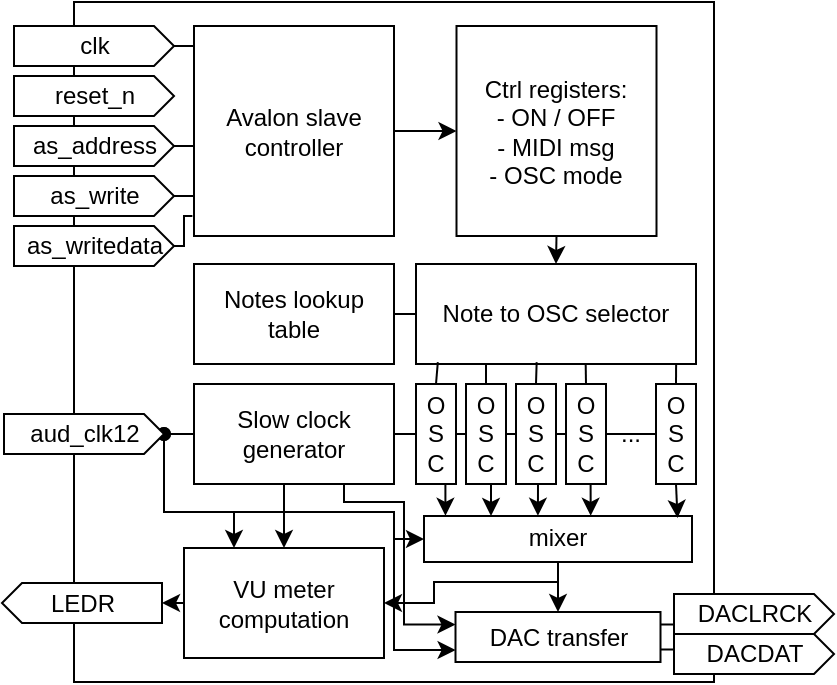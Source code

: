 <mxfile version="13.3.0" type="google"><diagram id="S4_r-z4pu5FHpH1CzTpH" name="Page-1"><mxGraphModel dx="677" dy="382" grid="1" gridSize="5" guides="1" tooltips="1" connect="1" arrows="1" fold="1" page="1" pageScale="1" pageWidth="850" pageHeight="1100" math="0" shadow="0"><root><mxCell id="0"/><mxCell id="1" parent="0"/><mxCell id="Ak-jrNRWJQuVNMAaTTrP-1" value="" style="rounded=0;whiteSpace=wrap;html=1;" parent="1" vertex="1"><mxGeometry x="240" y="40" width="320" height="340" as="geometry"/></mxCell><mxCell id="2pAWBS1MliDjvVS8s-YY-2" style="edgeStyle=orthogonalEdgeStyle;rounded=0;orthogonalLoop=1;jettySize=auto;html=1;exitX=1;exitY=0.5;exitDx=0;exitDy=0;exitPerimeter=0;entryX=1;entryY=0.5;entryDx=0;entryDy=0;endArrow=none;endFill=0;" edge="1" parent="1" source="Ak-jrNRWJQuVNMAaTTrP-32" target="Ak-jrNRWJQuVNMAaTTrP-11"><mxGeometry relative="1" as="geometry"><Array as="points"><mxPoint x="505" y="256"/><mxPoint x="505" y="256"/></Array></mxGeometry></mxCell><mxCell id="Ak-jrNRWJQuVNMAaTTrP-5" value="" style="edgeStyle=orthogonalEdgeStyle;rounded=0;orthogonalLoop=1;jettySize=auto;html=1;startArrow=classic;startFill=1;endArrow=none;endFill=0;" parent="1" source="Ak-jrNRWJQuVNMAaTTrP-2" target="Ak-jrNRWJQuVNMAaTTrP-4" edge="1"><mxGeometry relative="1" as="geometry"/></mxCell><mxCell id="Ak-jrNRWJQuVNMAaTTrP-51" style="edgeStyle=orthogonalEdgeStyle;rounded=0;orthogonalLoop=1;jettySize=auto;html=1;exitX=0.5;exitY=1;exitDx=0;exitDy=0;entryX=0.5;entryY=0;entryDx=0;entryDy=0;startArrow=none;startFill=0;endArrow=classic;endFill=1;" parent="1" source="Ak-jrNRWJQuVNMAaTTrP-2" target="Ak-jrNRWJQuVNMAaTTrP-15" edge="1"><mxGeometry relative="1" as="geometry"/></mxCell><mxCell id="Ak-jrNRWJQuVNMAaTTrP-2" value="Ctrl registers:&lt;br&gt;- ON / OFF&lt;br&gt;- MIDI msg&lt;br&gt;- OSC mode" style="rounded=0;whiteSpace=wrap;html=1;" parent="1" vertex="1"><mxGeometry x="431.25" y="52" width="100" height="105" as="geometry"/></mxCell><mxCell id="Ak-jrNRWJQuVNMAaTTrP-4" value="Avalon slave&lt;br&gt;controller" style="rounded=0;whiteSpace=wrap;html=1;" parent="1" vertex="1"><mxGeometry x="300" y="52" width="100" height="105" as="geometry"/></mxCell><mxCell id="Ak-jrNRWJQuVNMAaTTrP-7" value="Notes lookup&lt;br&gt;table" style="rounded=0;whiteSpace=wrap;html=1;" parent="1" vertex="1"><mxGeometry x="300" y="171" width="100" height="50" as="geometry"/></mxCell><mxCell id="Ak-jrNRWJQuVNMAaTTrP-52" style="edgeStyle=orthogonalEdgeStyle;rounded=0;orthogonalLoop=1;jettySize=auto;html=1;exitX=0;exitY=0.5;exitDx=0;exitDy=0;entryX=1;entryY=0.5;entryDx=0;entryDy=0;startArrow=none;startFill=0;endArrow=none;endFill=0;" parent="1" source="Ak-jrNRWJQuVNMAaTTrP-15" target="Ak-jrNRWJQuVNMAaTTrP-7" edge="1"><mxGeometry relative="1" as="geometry"/></mxCell><mxCell id="Ak-jrNRWJQuVNMAaTTrP-15" value="Note to OSC selector" style="rounded=0;whiteSpace=wrap;html=1;" parent="1" vertex="1"><mxGeometry x="411" y="171" width="140" height="50" as="geometry"/></mxCell><mxCell id="l7kkouqhHfh-YSrrBtrU-2" style="edgeStyle=orthogonalEdgeStyle;rounded=0;orthogonalLoop=1;jettySize=auto;html=1;exitX=0.5;exitY=1;exitDx=0;exitDy=0;entryX=0.5;entryY=0;entryDx=0;entryDy=0;" parent="1" source="Ak-jrNRWJQuVNMAaTTrP-19" target="Ak-jrNRWJQuVNMAaTTrP-21" edge="1"><mxGeometry relative="1" as="geometry"/></mxCell><mxCell id="2pAWBS1MliDjvVS8s-YY-3" style="edgeStyle=orthogonalEdgeStyle;rounded=0;orthogonalLoop=1;jettySize=auto;html=1;exitX=0.5;exitY=1;exitDx=0;exitDy=0;entryX=1;entryY=0.5;entryDx=0;entryDy=0;endArrow=classic;endFill=1;" edge="1" parent="1" source="Ak-jrNRWJQuVNMAaTTrP-19" target="Ak-jrNRWJQuVNMAaTTrP-23"><mxGeometry relative="1" as="geometry"><Array as="points"><mxPoint x="482" y="330"/><mxPoint x="420" y="330"/><mxPoint x="420" y="341"/></Array></mxGeometry></mxCell><mxCell id="Ak-jrNRWJQuVNMAaTTrP-19" value="mixer" style="shape=trapezoid;perimeter=trapezoidPerimeter;whiteSpace=wrap;html=1;rotation=0;flipH=0;flipV=1;size=0;spacingTop=-1;" parent="1" vertex="1"><mxGeometry x="415" y="297" width="134" height="23" as="geometry"/></mxCell><mxCell id="2pAWBS1MliDjvVS8s-YY-4" style="edgeStyle=orthogonalEdgeStyle;rounded=0;orthogonalLoop=1;jettySize=auto;html=1;exitX=1;exitY=0.75;exitDx=0;exitDy=0;entryX=0;entryY=0.5;entryDx=0;entryDy=0;entryPerimeter=0;endArrow=none;endFill=0;" edge="1" parent="1" source="Ak-jrNRWJQuVNMAaTTrP-21" target="Ak-jrNRWJQuVNMAaTTrP-57"><mxGeometry relative="1" as="geometry"/></mxCell><mxCell id="2pAWBS1MliDjvVS8s-YY-5" style="edgeStyle=orthogonalEdgeStyle;rounded=0;orthogonalLoop=1;jettySize=auto;html=1;exitX=1;exitY=0.25;exitDx=0;exitDy=0;entryX=0;entryY=0.5;entryDx=0;entryDy=0;entryPerimeter=0;endArrow=none;endFill=0;" edge="1" parent="1" source="Ak-jrNRWJQuVNMAaTTrP-21" target="Ak-jrNRWJQuVNMAaTTrP-56"><mxGeometry relative="1" as="geometry"/></mxCell><mxCell id="Ak-jrNRWJQuVNMAaTTrP-21" value="DAC transfer" style="rounded=0;whiteSpace=wrap;html=1;" parent="1" vertex="1"><mxGeometry x="430.75" y="345" width="102.5" height="25" as="geometry"/></mxCell><mxCell id="Ak-jrNRWJQuVNMAaTTrP-38" style="edgeStyle=orthogonalEdgeStyle;rounded=0;orthogonalLoop=1;jettySize=auto;html=1;exitX=0;exitY=0.5;exitDx=0;exitDy=0;entryX=0;entryY=0.5;entryDx=0;entryDy=0;entryPerimeter=0;startArrow=none;startFill=0;endArrow=classic;endFill=1;" parent="1" source="Ak-jrNRWJQuVNMAaTTrP-23" target="Ak-jrNRWJQuVNMAaTTrP-31" edge="1"><mxGeometry relative="1" as="geometry"/></mxCell><mxCell id="Ak-jrNRWJQuVNMAaTTrP-23" value="VU meter&lt;br&gt;computation" style="rounded=0;whiteSpace=wrap;html=1;" parent="1" vertex="1"><mxGeometry x="295" y="313" width="100" height="55" as="geometry"/></mxCell><mxCell id="Ak-jrNRWJQuVNMAaTTrP-24" value="" style="group" parent="1" vertex="1" connectable="0"><mxGeometry x="300" y="231" width="251" height="50" as="geometry"/></mxCell><mxCell id="Ak-jrNRWJQuVNMAaTTrP-6" value="Slow clock&lt;br&gt;generator" style="rounded=0;whiteSpace=wrap;html=1;" parent="Ak-jrNRWJQuVNMAaTTrP-24" vertex="1"><mxGeometry width="100" height="50" as="geometry"/></mxCell><mxCell id="Ak-jrNRWJQuVNMAaTTrP-8" value="O&lt;br&gt;S&lt;br&gt;C" style="rounded=0;whiteSpace=wrap;html=1;" parent="Ak-jrNRWJQuVNMAaTTrP-24" vertex="1"><mxGeometry x="111" width="20" height="50" as="geometry"/></mxCell><mxCell id="Ak-jrNRWJQuVNMAaTTrP-9" value="O&lt;br&gt;S&lt;br&gt;C" style="rounded=0;whiteSpace=wrap;html=1;" parent="Ak-jrNRWJQuVNMAaTTrP-24" vertex="1"><mxGeometry x="136" width="20" height="50" as="geometry"/></mxCell><mxCell id="Ak-jrNRWJQuVNMAaTTrP-10" value="O&lt;br&gt;S&lt;br&gt;C" style="rounded=0;whiteSpace=wrap;html=1;" parent="Ak-jrNRWJQuVNMAaTTrP-24" vertex="1"><mxGeometry x="161" width="20" height="50" as="geometry"/></mxCell><mxCell id="Ak-jrNRWJQuVNMAaTTrP-11" value="O&lt;br&gt;S&lt;br&gt;C" style="rounded=0;whiteSpace=wrap;html=1;" parent="Ak-jrNRWJQuVNMAaTTrP-24" vertex="1"><mxGeometry x="231" width="20" height="50" as="geometry"/></mxCell><mxCell id="Ak-jrNRWJQuVNMAaTTrP-13" value="..." style="text;html=1;strokeColor=none;fillColor=none;align=center;verticalAlign=middle;whiteSpace=wrap;rounded=0;" parent="Ak-jrNRWJQuVNMAaTTrP-24" vertex="1"><mxGeometry x="206" y="16.667" width="25" height="16.667" as="geometry"/></mxCell><mxCell id="Ak-jrNRWJQuVNMAaTTrP-14" value="O&lt;br&gt;S&lt;br&gt;C" style="rounded=0;whiteSpace=wrap;html=1;" parent="Ak-jrNRWJQuVNMAaTTrP-24" vertex="1"><mxGeometry x="186" width="20" height="50" as="geometry"/></mxCell><mxCell id="Ak-jrNRWJQuVNMAaTTrP-61" style="edgeStyle=orthogonalEdgeStyle;rounded=0;orthogonalLoop=1;jettySize=auto;html=1;exitX=1;exitY=0.5;exitDx=0;exitDy=0;exitPerimeter=0;entryX=-0.001;entryY=0.092;entryDx=0;entryDy=0;entryPerimeter=0;startArrow=none;startFill=0;endArrow=none;endFill=0;" parent="1" source="Ak-jrNRWJQuVNMAaTTrP-26" target="Ak-jrNRWJQuVNMAaTTrP-4" edge="1"><mxGeometry relative="1" as="geometry"/></mxCell><mxCell id="Ak-jrNRWJQuVNMAaTTrP-26" value="clk" style="html=1;shadow=0;dashed=0;align=center;verticalAlign=middle;shape=mxgraph.arrows2.arrow;dy=0;dx=10;notch=0;" parent="1" vertex="1"><mxGeometry x="210" y="52" width="80" height="20" as="geometry"/></mxCell><mxCell id="Ak-jrNRWJQuVNMAaTTrP-27" value="reset_n" style="html=1;shadow=0;dashed=0;align=center;verticalAlign=middle;shape=mxgraph.arrows2.arrow;dy=0;dx=10;notch=0;" parent="1" vertex="1"><mxGeometry x="210" y="77" width="80" height="20" as="geometry"/></mxCell><mxCell id="Ak-jrNRWJQuVNMAaTTrP-63" style="edgeStyle=orthogonalEdgeStyle;rounded=0;orthogonalLoop=1;jettySize=auto;html=1;exitX=1;exitY=0.5;exitDx=0;exitDy=0;exitPerimeter=0;entryX=0.002;entryY=0.564;entryDx=0;entryDy=0;entryPerimeter=0;startArrow=none;startFill=0;endArrow=none;endFill=0;" parent="1" source="Ak-jrNRWJQuVNMAaTTrP-28" target="Ak-jrNRWJQuVNMAaTTrP-4" edge="1"><mxGeometry relative="1" as="geometry"/></mxCell><mxCell id="Ak-jrNRWJQuVNMAaTTrP-28" value="as_address" style="html=1;shadow=0;dashed=0;align=center;verticalAlign=middle;shape=mxgraph.arrows2.arrow;dy=0;dx=10;notch=0;" parent="1" vertex="1"><mxGeometry x="210" y="102" width="80" height="20" as="geometry"/></mxCell><mxCell id="Ak-jrNRWJQuVNMAaTTrP-64" style="edgeStyle=orthogonalEdgeStyle;rounded=0;orthogonalLoop=1;jettySize=auto;html=1;exitX=1;exitY=0.5;exitDx=0;exitDy=0;exitPerimeter=0;entryX=0.002;entryY=0.814;entryDx=0;entryDy=0;entryPerimeter=0;startArrow=none;startFill=0;endArrow=none;endFill=0;" parent="1" source="Ak-jrNRWJQuVNMAaTTrP-29" target="Ak-jrNRWJQuVNMAaTTrP-4" edge="1"><mxGeometry relative="1" as="geometry"/></mxCell><mxCell id="Ak-jrNRWJQuVNMAaTTrP-29" value="as_write" style="html=1;shadow=0;dashed=0;align=center;verticalAlign=middle;shape=mxgraph.arrows2.arrow;dy=0;dx=10;notch=0;" parent="1" vertex="1"><mxGeometry x="210" y="127" width="80" height="20" as="geometry"/></mxCell><mxCell id="2pAWBS1MliDjvVS8s-YY-1" style="edgeStyle=orthogonalEdgeStyle;rounded=0;orthogonalLoop=1;jettySize=auto;html=1;exitX=1;exitY=0.5;exitDx=0;exitDy=0;exitPerimeter=0;entryX=-0.008;entryY=0.905;entryDx=0;entryDy=0;entryPerimeter=0;endArrow=none;endFill=0;" edge="1" parent="1" source="Ak-jrNRWJQuVNMAaTTrP-30" target="Ak-jrNRWJQuVNMAaTTrP-4"><mxGeometry relative="1" as="geometry"><Array as="points"><mxPoint x="295" y="162"/><mxPoint x="295" y="147"/></Array></mxGeometry></mxCell><mxCell id="Ak-jrNRWJQuVNMAaTTrP-30" value="as_writedata" style="html=1;shadow=0;dashed=0;align=center;verticalAlign=middle;shape=mxgraph.arrows2.arrow;dy=0;dx=10;notch=0;" parent="1" vertex="1"><mxGeometry x="210" y="152" width="80" height="20" as="geometry"/></mxCell><mxCell id="Ak-jrNRWJQuVNMAaTTrP-31" value="LEDR" style="html=1;shadow=0;dashed=0;align=center;verticalAlign=middle;shape=mxgraph.arrows2.arrow;dy=0;dx=10;notch=0;flipH=1;" parent="1" vertex="1"><mxGeometry x="204" y="330.5" width="80" height="20" as="geometry"/></mxCell><mxCell id="Ak-jrNRWJQuVNMAaTTrP-34" style="edgeStyle=orthogonalEdgeStyle;rounded=0;orthogonalLoop=1;jettySize=auto;html=1;exitX=1;exitY=0.5;exitDx=0;exitDy=0;exitPerimeter=0;entryX=0.25;entryY=0;entryDx=0;entryDy=0;startArrow=oval;startFill=1;endArrow=classic;endFill=1;" parent="1" source="Ak-jrNRWJQuVNMAaTTrP-32" target="Ak-jrNRWJQuVNMAaTTrP-23" edge="1"><mxGeometry relative="1" as="geometry"><Array as="points"><mxPoint x="285" y="295"/><mxPoint x="320" y="295"/></Array></mxGeometry></mxCell><mxCell id="Ak-jrNRWJQuVNMAaTTrP-35" style="edgeStyle=orthogonalEdgeStyle;rounded=0;orthogonalLoop=1;jettySize=auto;html=1;exitX=1;exitY=0.5;exitDx=0;exitDy=0;exitPerimeter=0;entryX=0;entryY=0.75;entryDx=0;entryDy=0;startArrow=oval;startFill=1;endArrow=classic;endFill=1;" parent="1" source="Ak-jrNRWJQuVNMAaTTrP-32" target="Ak-jrNRWJQuVNMAaTTrP-21" edge="1"><mxGeometry relative="1" as="geometry"><Array as="points"><mxPoint x="285" y="295"/><mxPoint x="400" y="295"/><mxPoint x="400" y="364"/><mxPoint x="431" y="364"/></Array></mxGeometry></mxCell><mxCell id="2pAWBS1MliDjvVS8s-YY-7" style="edgeStyle=orthogonalEdgeStyle;rounded=0;orthogonalLoop=1;jettySize=auto;html=1;exitX=1;exitY=0.5;exitDx=0;exitDy=0;exitPerimeter=0;entryX=0;entryY=0.5;entryDx=0;entryDy=0;endArrow=classic;endFill=1;" edge="1" parent="1" source="Ak-jrNRWJQuVNMAaTTrP-32" target="Ak-jrNRWJQuVNMAaTTrP-19"><mxGeometry relative="1" as="geometry"><Array as="points"><mxPoint x="285" y="295"/><mxPoint x="400" y="295"/><mxPoint x="400" y="309"/></Array></mxGeometry></mxCell><mxCell id="Ak-jrNRWJQuVNMAaTTrP-32" value="aud_clk12" style="html=1;shadow=0;dashed=0;align=center;verticalAlign=middle;shape=mxgraph.arrows2.arrow;dy=0;dx=10;notch=0;" parent="1" vertex="1"><mxGeometry x="205" y="246" width="80" height="20" as="geometry"/></mxCell><mxCell id="Ak-jrNRWJQuVNMAaTTrP-36" style="edgeStyle=orthogonalEdgeStyle;rounded=0;orthogonalLoop=1;jettySize=auto;html=1;exitX=0.5;exitY=1;exitDx=0;exitDy=0;entryX=0.5;entryY=0;entryDx=0;entryDy=0;startArrow=none;startFill=0;endArrow=classic;endFill=1;" parent="1" source="Ak-jrNRWJQuVNMAaTTrP-6" target="Ak-jrNRWJQuVNMAaTTrP-23" edge="1"><mxGeometry relative="1" as="geometry"/></mxCell><mxCell id="Ak-jrNRWJQuVNMAaTTrP-37" style="edgeStyle=orthogonalEdgeStyle;rounded=0;orthogonalLoop=1;jettySize=auto;html=1;exitX=0.75;exitY=1;exitDx=0;exitDy=0;entryX=0;entryY=0.25;entryDx=0;entryDy=0;startArrow=none;startFill=0;endArrow=classic;endFill=1;" parent="1" source="Ak-jrNRWJQuVNMAaTTrP-6" target="Ak-jrNRWJQuVNMAaTTrP-21" edge="1"><mxGeometry relative="1" as="geometry"><Array as="points"><mxPoint x="375" y="290"/><mxPoint x="405" y="290"/><mxPoint x="405" y="351"/></Array></mxGeometry></mxCell><mxCell id="Ak-jrNRWJQuVNMAaTTrP-39" style="edgeStyle=orthogonalEdgeStyle;rounded=0;orthogonalLoop=1;jettySize=auto;html=1;exitX=0.5;exitY=1;exitDx=0;exitDy=0;startArrow=none;startFill=0;endArrow=classic;endFill=1;entryX=0.08;entryY=1.005;entryDx=0;entryDy=0;entryPerimeter=0;" parent="1" source="Ak-jrNRWJQuVNMAaTTrP-8" target="Ak-jrNRWJQuVNMAaTTrP-19" edge="1"><mxGeometry relative="1" as="geometry"><mxPoint x="422" y="310" as="targetPoint"/></mxGeometry></mxCell><mxCell id="Ak-jrNRWJQuVNMAaTTrP-40" style="edgeStyle=orthogonalEdgeStyle;rounded=0;orthogonalLoop=1;jettySize=auto;html=1;exitX=0.5;exitY=1;exitDx=0;exitDy=0;entryX=0.25;entryY=0;entryDx=0;entryDy=0;startArrow=none;startFill=0;endArrow=classic;endFill=1;" parent="1" source="Ak-jrNRWJQuVNMAaTTrP-9" target="Ak-jrNRWJQuVNMAaTTrP-19" edge="1"><mxGeometry relative="1" as="geometry"/></mxCell><mxCell id="Ak-jrNRWJQuVNMAaTTrP-42" style="edgeStyle=orthogonalEdgeStyle;rounded=0;orthogonalLoop=1;jettySize=auto;html=1;exitX=0.5;exitY=1;exitDx=0;exitDy=0;entryX=0.425;entryY=1.005;entryDx=0;entryDy=0;entryPerimeter=0;startArrow=none;startFill=0;endArrow=classic;endFill=1;" parent="1" source="Ak-jrNRWJQuVNMAaTTrP-10" target="Ak-jrNRWJQuVNMAaTTrP-19" edge="1"><mxGeometry relative="1" as="geometry"/></mxCell><mxCell id="Ak-jrNRWJQuVNMAaTTrP-44" style="edgeStyle=orthogonalEdgeStyle;rounded=0;orthogonalLoop=1;jettySize=auto;html=1;exitX=0.5;exitY=1;exitDx=0;exitDy=0;entryX=0.622;entryY=1.005;entryDx=0;entryDy=0;entryPerimeter=0;startArrow=none;startFill=0;endArrow=classic;endFill=1;" parent="1" source="Ak-jrNRWJQuVNMAaTTrP-14" target="Ak-jrNRWJQuVNMAaTTrP-19" edge="1"><mxGeometry relative="1" as="geometry"/></mxCell><mxCell id="Ak-jrNRWJQuVNMAaTTrP-45" style="edgeStyle=orthogonalEdgeStyle;rounded=0;orthogonalLoop=1;jettySize=auto;html=1;exitX=0.5;exitY=1;exitDx=0;exitDy=0;entryX=0.946;entryY=0.957;entryDx=0;entryDy=0;entryPerimeter=0;startArrow=none;startFill=0;endArrow=classic;endFill=1;" parent="1" source="Ak-jrNRWJQuVNMAaTTrP-11" target="Ak-jrNRWJQuVNMAaTTrP-19" edge="1"><mxGeometry relative="1" as="geometry"/></mxCell><mxCell id="Ak-jrNRWJQuVNMAaTTrP-46" style="edgeStyle=orthogonalEdgeStyle;rounded=0;orthogonalLoop=1;jettySize=auto;html=1;exitX=0.5;exitY=0;exitDx=0;exitDy=0;entryX=0.078;entryY=0.981;entryDx=0;entryDy=0;entryPerimeter=0;startArrow=none;startFill=0;endArrow=none;endFill=0;" parent="1" source="Ak-jrNRWJQuVNMAaTTrP-8" target="Ak-jrNRWJQuVNMAaTTrP-15" edge="1"><mxGeometry relative="1" as="geometry"/></mxCell><mxCell id="Ak-jrNRWJQuVNMAaTTrP-47" style="edgeStyle=orthogonalEdgeStyle;rounded=0;orthogonalLoop=1;jettySize=auto;html=1;exitX=0.5;exitY=0;exitDx=0;exitDy=0;entryX=0.25;entryY=1;entryDx=0;entryDy=0;startArrow=none;startFill=0;endArrow=none;endFill=0;" parent="1" source="Ak-jrNRWJQuVNMAaTTrP-9" target="Ak-jrNRWJQuVNMAaTTrP-15" edge="1"><mxGeometry relative="1" as="geometry"/></mxCell><mxCell id="Ak-jrNRWJQuVNMAaTTrP-48" style="edgeStyle=orthogonalEdgeStyle;rounded=0;orthogonalLoop=1;jettySize=auto;html=1;exitX=0.5;exitY=0;exitDx=0;exitDy=0;entryX=0.431;entryY=0.981;entryDx=0;entryDy=0;entryPerimeter=0;startArrow=none;startFill=0;endArrow=none;endFill=0;" parent="1" source="Ak-jrNRWJQuVNMAaTTrP-10" target="Ak-jrNRWJQuVNMAaTTrP-15" edge="1"><mxGeometry relative="1" as="geometry"/></mxCell><mxCell id="Ak-jrNRWJQuVNMAaTTrP-49" style="edgeStyle=orthogonalEdgeStyle;rounded=0;orthogonalLoop=1;jettySize=auto;html=1;exitX=0.5;exitY=0;exitDx=0;exitDy=0;entryX=0.606;entryY=0.998;entryDx=0;entryDy=0;entryPerimeter=0;startArrow=none;startFill=0;endArrow=none;endFill=0;" parent="1" source="Ak-jrNRWJQuVNMAaTTrP-14" target="Ak-jrNRWJQuVNMAaTTrP-15" edge="1"><mxGeometry relative="1" as="geometry"/></mxCell><mxCell id="Ak-jrNRWJQuVNMAaTTrP-50" style="edgeStyle=orthogonalEdgeStyle;rounded=0;orthogonalLoop=1;jettySize=auto;html=1;exitX=0.5;exitY=0;exitDx=0;exitDy=0;entryX=0.929;entryY=0.992;entryDx=0;entryDy=0;entryPerimeter=0;startArrow=none;startFill=0;endArrow=none;endFill=0;" parent="1" source="Ak-jrNRWJQuVNMAaTTrP-11" target="Ak-jrNRWJQuVNMAaTTrP-15" edge="1"><mxGeometry relative="1" as="geometry"/></mxCell><mxCell id="Ak-jrNRWJQuVNMAaTTrP-56" value="DACLRCK&lt;span style=&quot;color: rgba(0 , 0 , 0 , 0) ; font-family: monospace ; font-size: 0px&quot;&gt;%3CmxGraphModel%3E%3Croot%3E%3CmxCell%20id%3D%220%22%2F%3E%3CmxCell%20id%3D%221%22%20parent%3D%220%22%2F%3E%3CmxCell%20id%3D%222%22%20value%3D%22clk%22%20style%3D%22html%3D1%3Bshadow%3D0%3Bdashed%3D0%3Balign%3Dcenter%3BverticalAlign%3Dmiddle%3Bshape%3Dmxgraph.arrows2.arrow%3Bdy%3D0%3Bdx%3D10%3Bnotch%3D0%3B%22%20vertex%3D%221%22%20parent%3D%221%22%3E%3CmxGeometry%20x%3D%22210%22%20y%3D%2260%22%20width%3D%2280%22%20height%3D%2220%22%20as%3D%22geometry%22%2F%3E%3C%2FmxCell%3E%3C%2Froot%3E%3C%2FmxGraphModel%3E&lt;/span&gt;" style="html=1;shadow=0;dashed=0;align=center;verticalAlign=middle;shape=mxgraph.arrows2.arrow;dy=0;dx=10;notch=0;" parent="1" vertex="1"><mxGeometry x="540" y="336" width="80" height="20" as="geometry"/></mxCell><mxCell id="Ak-jrNRWJQuVNMAaTTrP-57" value="DACDAT" style="html=1;shadow=0;dashed=0;align=center;verticalAlign=middle;shape=mxgraph.arrows2.arrow;dy=0;dx=10;notch=0;" parent="1" vertex="1"><mxGeometry x="540" y="356" width="80" height="20" as="geometry"/></mxCell></root></mxGraphModel></diagram></mxfile>